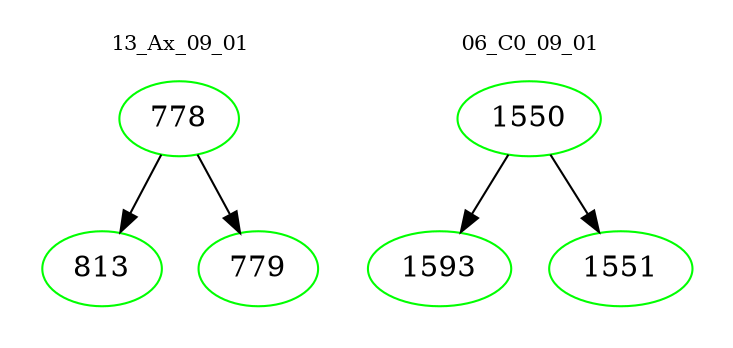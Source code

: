 digraph{
subgraph cluster_0 {
color = white
label = "13_Ax_09_01";
fontsize=10;
T0_778 [label="778", color="green"]
T0_778 -> T0_813 [color="black"]
T0_813 [label="813", color="green"]
T0_778 -> T0_779 [color="black"]
T0_779 [label="779", color="green"]
}
subgraph cluster_1 {
color = white
label = "06_C0_09_01";
fontsize=10;
T1_1550 [label="1550", color="green"]
T1_1550 -> T1_1593 [color="black"]
T1_1593 [label="1593", color="green"]
T1_1550 -> T1_1551 [color="black"]
T1_1551 [label="1551", color="green"]
}
}
